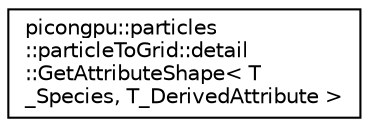 digraph "Graphical Class Hierarchy"
{
 // LATEX_PDF_SIZE
  edge [fontname="Helvetica",fontsize="10",labelfontname="Helvetica",labelfontsize="10"];
  node [fontname="Helvetica",fontsize="10",shape=record];
  rankdir="LR";
  Node0 [label="picongpu::particles\l::particleToGrid::detail\l::GetAttributeShape\< T\l_Species, T_DerivedAttribute \>",height=0.2,width=0.4,color="black", fillcolor="white", style="filled",URL="$structpicongpu_1_1particles_1_1particle_to_grid_1_1detail_1_1_get_attribute_shape.html",tooltip="Most derived fields just operate on the particle shape."];
}
